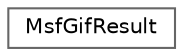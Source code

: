 digraph "Graphical Class Hierarchy"
{
 // LATEX_PDF_SIZE
  bgcolor="transparent";
  edge [fontname=Helvetica,fontsize=10,labelfontname=Helvetica,labelfontsize=10];
  node [fontname=Helvetica,fontsize=10,shape=box,height=0.2,width=0.4];
  rankdir="LR";
  Node0 [id="Node000000",label="MsfGifResult",height=0.2,width=0.4,color="grey40", fillcolor="white", style="filled",URL="$struct_msf_gif_result.html",tooltip="HEADER ///."];
}
